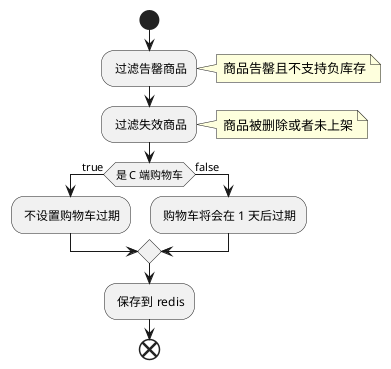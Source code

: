 @startuml
start

: 过滤告罄商品;

note right
    商品告罄且不支持负库存
end note

: 过滤失效商品;

note right
    商品被删除或者未上架
end note

if (是 C 端购物车) then(true)
    : 不设置购物车过期;
else(false)
    : 购物车将会在 1 天后过期;
endif

: 保存到 redis;
end
@enduml